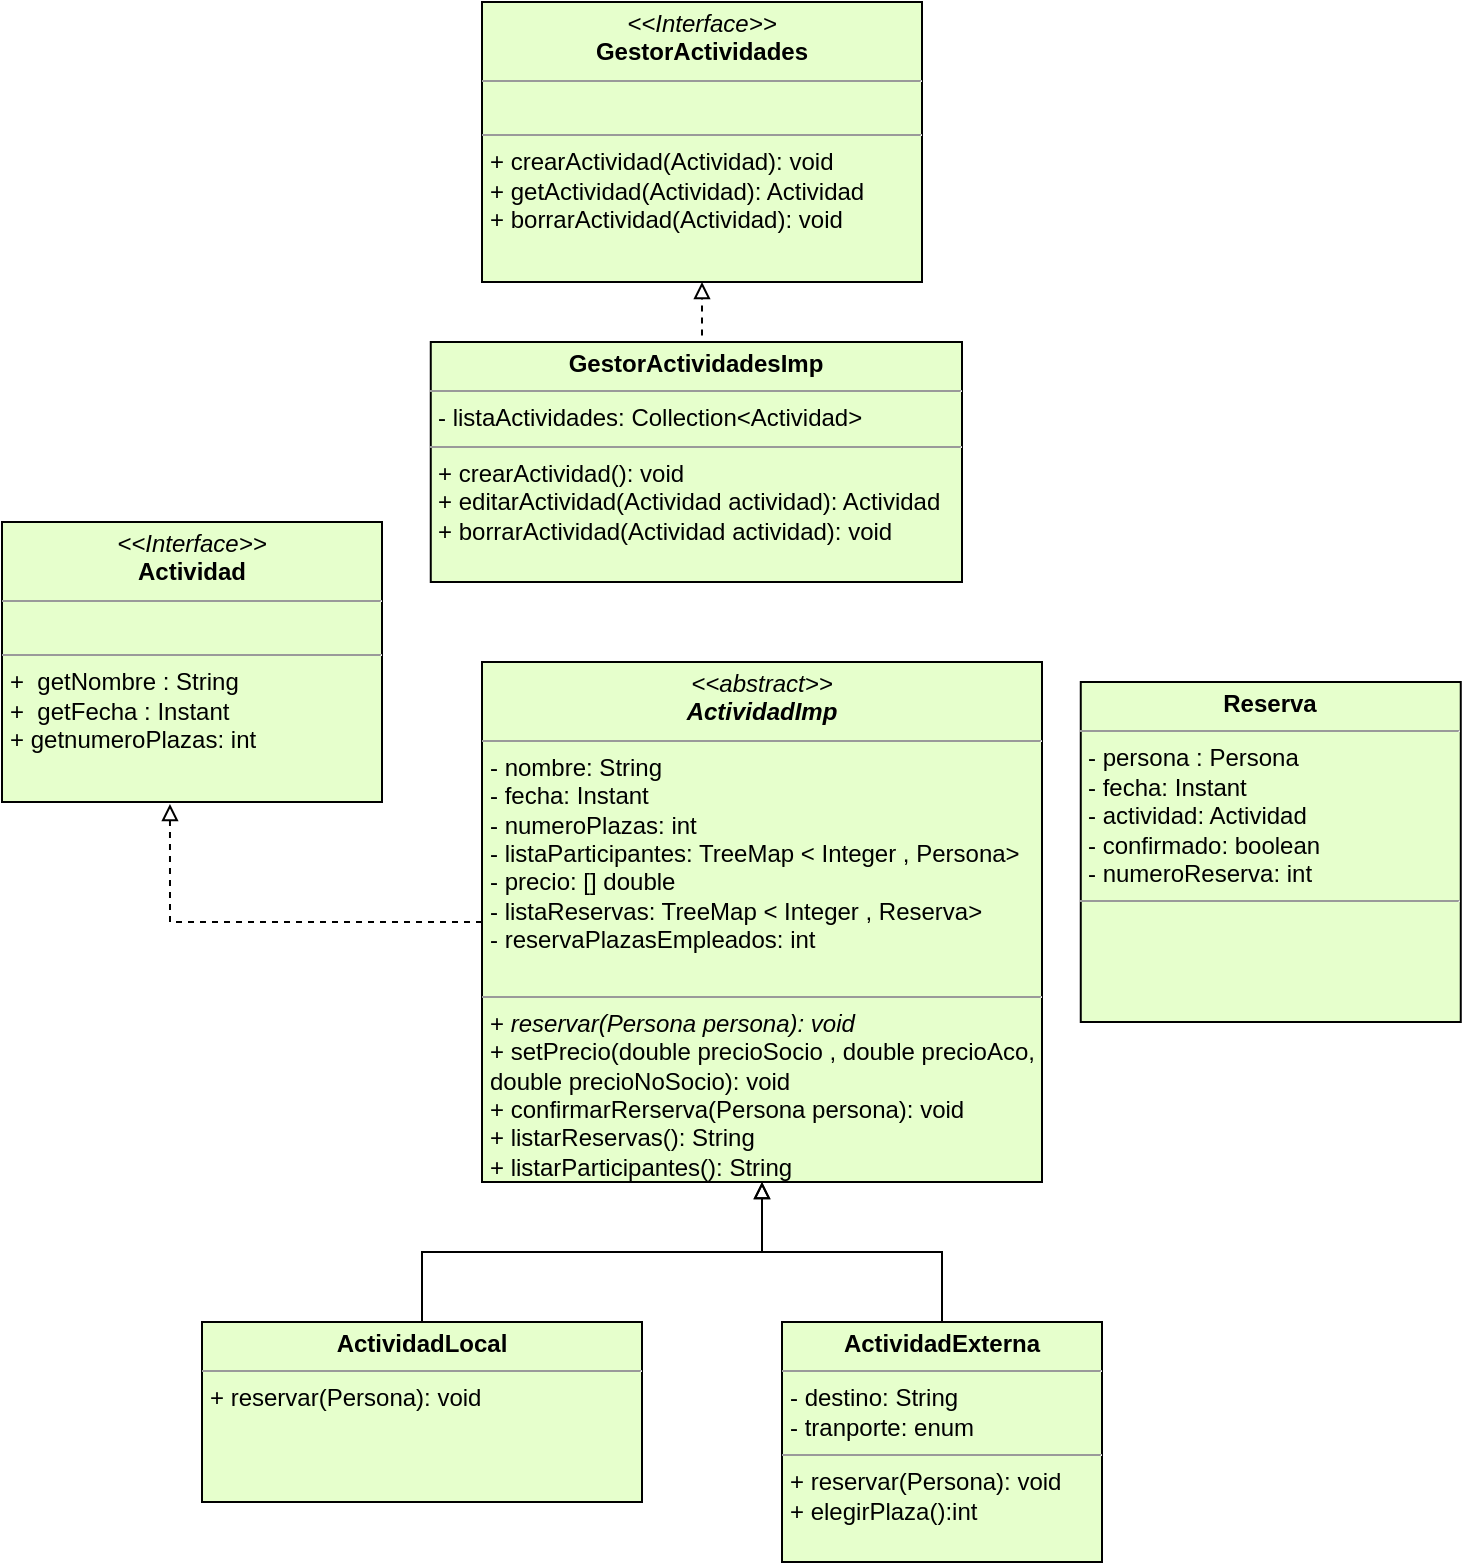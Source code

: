 <mxfile version="12.5.3" type="device"><diagram id="C5RBs43oDa-KdzZeNtuy" name="Page-1"><mxGraphModel dx="730" dy="1042" grid="1" gridSize="10" guides="1" tooltips="1" connect="1" arrows="1" fold="1" page="1" pageScale="1" pageWidth="827" pageHeight="1169" math="0" shadow="0"><root><mxCell id="WIyWlLk6GJQsqaUBKTNV-0"/><mxCell id="WIyWlLk6GJQsqaUBKTNV-1" parent="WIyWlLk6GJQsqaUBKTNV-0"/><mxCell id="4doZzjvoPaZHH4dw02dp-0" value="&lt;p style=&quot;margin: 0px ; margin-top: 4px ; text-align: center&quot;&gt;&lt;i&gt;&amp;lt;&amp;lt;Interface&amp;gt;&amp;gt;&lt;/i&gt;&lt;br&gt;&lt;b&gt;GestorActividades&lt;/b&gt;&lt;/p&gt;&lt;hr size=&quot;1&quot;&gt;&lt;p style=&quot;margin: 0px ; margin-left: 4px&quot;&gt;&lt;br&gt;&lt;/p&gt;&lt;hr size=&quot;1&quot;&gt;&lt;p style=&quot;margin: 0px ; margin-left: 4px&quot;&gt;+ crearActividad(Actividad): void&lt;/p&gt;&lt;p style=&quot;margin: 0px ; margin-left: 4px&quot;&gt;+ getActividad(Actividad): Actividad&lt;/p&gt;&lt;p style=&quot;margin: 0px ; margin-left: 4px&quot;&gt;+ borrarActividad(Actividad): void&lt;br&gt;&lt;/p&gt;" style="verticalAlign=top;align=left;overflow=fill;fontSize=12;fontFamily=Helvetica;html=1;fillColor=#E6FFCC;" parent="WIyWlLk6GJQsqaUBKTNV-1" vertex="1"><mxGeometry x="280" y="90" width="220" height="140" as="geometry"/></mxCell><mxCell id="4doZzjvoPaZHH4dw02dp-16" style="edgeStyle=orthogonalEdgeStyle;rounded=0;orthogonalLoop=1;jettySize=auto;html=1;exitX=0.5;exitY=0;exitDx=0;exitDy=0;entryX=0.5;entryY=1;entryDx=0;entryDy=0;dashed=1;endArrow=block;endFill=0;" parent="WIyWlLk6GJQsqaUBKTNV-1" source="4doZzjvoPaZHH4dw02dp-8" target="4doZzjvoPaZHH4dw02dp-0" edge="1"><mxGeometry relative="1" as="geometry"/></mxCell><mxCell id="4doZzjvoPaZHH4dw02dp-8" value="&lt;p style=&quot;margin: 0px ; margin-top: 4px ; text-align: center&quot;&gt;&lt;b&gt;GestorActividadesImp&lt;/b&gt;&lt;/p&gt;&lt;hr size=&quot;1&quot;&gt;&lt;p style=&quot;margin: 0px ; margin-left: 4px&quot;&gt;&lt;span&gt;- listaActividades: Collection&amp;lt;Actividad&amp;gt;&lt;/span&gt;&lt;br&gt;&lt;/p&gt;&lt;hr size=&quot;1&quot;&gt;&lt;p style=&quot;margin: 0px 0px 0px 4px&quot;&gt;+ crearActividad(): void&lt;/p&gt;&lt;p style=&quot;margin: 0px 0px 0px 4px&quot;&gt;+ editarActividad(Actividad actividad): Actividad&lt;/p&gt;&lt;p style=&quot;margin: 0px 0px 0px 4px&quot;&gt;+ borrarActividad(Actividad actividad): void&lt;/p&gt;" style="verticalAlign=top;align=left;overflow=fill;fontSize=12;fontFamily=Helvetica;html=1;fillColor=#E6FFCC;" parent="WIyWlLk6GJQsqaUBKTNV-1" vertex="1"><mxGeometry x="254.38" y="260" width="265.62" height="120" as="geometry"/></mxCell><mxCell id="4doZzjvoPaZHH4dw02dp-26" value="" style="edgeStyle=orthogonalEdgeStyle;rounded=0;orthogonalLoop=1;jettySize=auto;html=1;dashed=1;endArrow=block;endFill=0;entryX=0.442;entryY=1.007;entryDx=0;entryDy=0;entryPerimeter=0;" parent="WIyWlLk6GJQsqaUBKTNV-1" source="4doZzjvoPaZHH4dw02dp-10" target="4doZzjvoPaZHH4dw02dp-24" edge="1"><mxGeometry relative="1" as="geometry"><mxPoint x="200" y="510" as="targetPoint"/></mxGeometry></mxCell><mxCell id="4doZzjvoPaZHH4dw02dp-10" value="&lt;p style=&quot;margin: 0px ; margin-top: 4px ; text-align: center&quot;&gt;&lt;i&gt;&amp;lt;&amp;lt;abstract&amp;gt;&amp;gt;&lt;/i&gt;&lt;br&gt;&lt;b&gt;&lt;i&gt;ActividadImp&lt;/i&gt;&lt;/b&gt;&lt;/p&gt;&lt;hr size=&quot;1&quot;&gt;&lt;p style=&quot;margin: 0px ; margin-left: 4px&quot;&gt;- nombre: String&lt;br&gt;- fecha: Instant&lt;/p&gt;&lt;p style=&quot;margin: 0px ; margin-left: 4px&quot;&gt;- numeroPlazas: int&lt;/p&gt;&lt;p style=&quot;margin: 0px ; margin-left: 4px&quot;&gt;- listaParticipantes: TreeMap &amp;lt; Integer , Persona&amp;gt;&lt;br&gt;&lt;/p&gt;&lt;p style=&quot;margin: 0px ; margin-left: 4px&quot;&gt;- precio: [] double&lt;/p&gt;&lt;p style=&quot;margin: 0px ; margin-left: 4px&quot;&gt;- listaReservas: TreeMap &amp;lt; Integer , Reserva&amp;gt;&lt;/p&gt;&lt;p style=&quot;margin: 0px ; margin-left: 4px&quot;&gt;- reservaPlazasEmpleados: int&lt;/p&gt;&lt;p style=&quot;margin: 0px ; margin-left: 4px&quot;&gt;&lt;br&gt;&lt;/p&gt;&lt;hr size=&quot;1&quot;&gt;&lt;p style=&quot;margin: 0px ; margin-left: 4px&quot;&gt;+ &lt;i&gt;reservar(Persona persona): void&lt;/i&gt;&lt;/p&gt;&lt;p style=&quot;margin: 0px ; margin-left: 4px&quot;&gt;+ setPrecio(double precioSocio , double precioAco,&lt;/p&gt;&lt;p style=&quot;margin: 0px ; margin-left: 4px&quot;&gt;double precioNoSocio): void&lt;/p&gt;&lt;p style=&quot;margin: 0px ; margin-left: 4px&quot;&gt;+ confirmarRerserva(Persona persona): void&lt;/p&gt;&lt;p style=&quot;margin: 0px ; margin-left: 4px&quot;&gt;+ listarReservas(): String&lt;/p&gt;&lt;p style=&quot;margin: 0px ; margin-left: 4px&quot;&gt;+ listarParticipantes(): String&lt;/p&gt;&lt;p style=&quot;margin: 0px ; margin-left: 4px&quot;&gt;&lt;br&gt;&lt;/p&gt;&lt;p style=&quot;margin: 0px ; margin-left: 4px&quot;&gt;&lt;br&gt;&lt;/p&gt;" style="verticalAlign=top;align=left;overflow=fill;fontSize=12;fontFamily=Helvetica;html=1;fillColor=#E6FFCC;" parent="WIyWlLk6GJQsqaUBKTNV-1" vertex="1"><mxGeometry x="280" y="420" width="280" height="260" as="geometry"/></mxCell><mxCell id="4doZzjvoPaZHH4dw02dp-18" style="edgeStyle=orthogonalEdgeStyle;rounded=0;orthogonalLoop=1;jettySize=auto;html=1;exitX=0.5;exitY=0;exitDx=0;exitDy=0;endArrow=block;endFill=0;" parent="WIyWlLk6GJQsqaUBKTNV-1" source="4doZzjvoPaZHH4dw02dp-13" target="4doZzjvoPaZHH4dw02dp-10" edge="1"><mxGeometry relative="1" as="geometry"/></mxCell><mxCell id="4doZzjvoPaZHH4dw02dp-13" value="&lt;p style=&quot;margin: 0px ; margin-top: 4px ; text-align: center&quot;&gt;&lt;b&gt;ActividadLocal&lt;/b&gt;&lt;/p&gt;&lt;hr size=&quot;1&quot;&gt;&lt;p style=&quot;margin: 0px ; margin-left: 4px&quot;&gt;&lt;/p&gt;&lt;p style=&quot;margin: 0px ; margin-left: 4px&quot;&gt;+ reservar(Persona): void&lt;/p&gt;" style="verticalAlign=top;align=left;overflow=fill;fontSize=12;fontFamily=Helvetica;html=1;fillColor=#E6FFCC;" parent="WIyWlLk6GJQsqaUBKTNV-1" vertex="1"><mxGeometry x="140" y="750" width="220" height="90" as="geometry"/></mxCell><mxCell id="4doZzjvoPaZHH4dw02dp-19" style="edgeStyle=orthogonalEdgeStyle;rounded=0;orthogonalLoop=1;jettySize=auto;html=1;exitX=0.5;exitY=0;exitDx=0;exitDy=0;entryX=0.5;entryY=1;entryDx=0;entryDy=0;endArrow=block;endFill=0;" parent="WIyWlLk6GJQsqaUBKTNV-1" source="4doZzjvoPaZHH4dw02dp-14" target="4doZzjvoPaZHH4dw02dp-10" edge="1"><mxGeometry relative="1" as="geometry"/></mxCell><mxCell id="4doZzjvoPaZHH4dw02dp-14" value="&lt;p style=&quot;margin: 0px ; margin-top: 4px ; text-align: center&quot;&gt;&lt;b&gt;ActividadExterna&lt;/b&gt;&lt;/p&gt;&lt;hr size=&quot;1&quot;&gt;&lt;p style=&quot;margin: 0px ; margin-left: 4px&quot;&gt;&lt;span&gt;- destino: String&lt;/span&gt;&lt;br&gt;&lt;/p&gt;&lt;p style=&quot;margin: 0px ; margin-left: 4px&quot;&gt;- tranporte: enum&amp;nbsp;&lt;/p&gt;&lt;hr size=&quot;1&quot;&gt;&lt;p style=&quot;margin: 0px ; margin-left: 4px&quot;&gt;+ reservar(Persona): void&lt;/p&gt;&lt;p style=&quot;margin: 0px ; margin-left: 4px&quot;&gt;+ elegirPlaza():int&lt;/p&gt;" style="verticalAlign=top;align=left;overflow=fill;fontSize=12;fontFamily=Helvetica;html=1;fillColor=#E6FFCC;" parent="WIyWlLk6GJQsqaUBKTNV-1" vertex="1"><mxGeometry x="430" y="750" width="160" height="120" as="geometry"/></mxCell><mxCell id="4doZzjvoPaZHH4dw02dp-24" value="&lt;p style=&quot;margin: 0px ; margin-top: 4px ; text-align: center&quot;&gt;&lt;i&gt;&amp;lt;&amp;lt;Interface&amp;gt;&amp;gt;&lt;/i&gt;&lt;br&gt;&lt;b&gt;Actividad&lt;/b&gt;&lt;/p&gt;&lt;hr size=&quot;1&quot;&gt;&lt;p style=&quot;margin: 0px ; margin-left: 4px&quot;&gt;&lt;br&gt;&lt;/p&gt;&lt;hr size=&quot;1&quot;&gt;&lt;p style=&quot;margin: 0px ; margin-left: 4px&quot;&gt;+&amp;nbsp; getNombre : String&lt;br&gt;+&amp;nbsp; getFecha : Instant&lt;/p&gt;&lt;p style=&quot;margin: 0px ; margin-left: 4px&quot;&gt;+ getnumeroPlazas: int&lt;/p&gt;" style="verticalAlign=top;align=left;overflow=fill;fontSize=12;fontFamily=Helvetica;html=1;fillColor=#E6FFCC;" parent="WIyWlLk6GJQsqaUBKTNV-1" vertex="1"><mxGeometry x="40" y="350" width="190" height="140" as="geometry"/></mxCell><mxCell id="4doZzjvoPaZHH4dw02dp-29" value="&lt;p style=&quot;margin: 0px ; margin-top: 4px ; text-align: center&quot;&gt;&lt;b&gt;Reserva&lt;/b&gt;&lt;/p&gt;&lt;hr size=&quot;1&quot;&gt;&lt;p style=&quot;margin: 0px ; margin-left: 4px&quot;&gt;&lt;span&gt;- persona : Persona&amp;nbsp;&lt;/span&gt;&lt;br&gt;&lt;/p&gt;&lt;p style=&quot;margin: 0px ; margin-left: 4px&quot;&gt;- fecha: Instant&lt;/p&gt;&lt;p style=&quot;margin: 0px ; margin-left: 4px&quot;&gt;- actividad: Actividad&lt;/p&gt;&lt;p style=&quot;margin: 0px ; margin-left: 4px&quot;&gt;- confirmado: boolean&lt;/p&gt;&lt;p style=&quot;margin: 0px ; margin-left: 4px&quot;&gt;- numeroReserva: int&lt;/p&gt;&lt;hr size=&quot;1&quot;&gt;&lt;p style=&quot;margin: 0px ; margin-left: 4px&quot;&gt;&lt;br&gt;&lt;br&gt;&lt;/p&gt;" style="verticalAlign=top;align=left;overflow=fill;fontSize=12;fontFamily=Helvetica;html=1;fillColor=#E6FFCC;" parent="WIyWlLk6GJQsqaUBKTNV-1" vertex="1"><mxGeometry x="579.38" y="430" width="190" height="170" as="geometry"/></mxCell></root></mxGraphModel></diagram></mxfile>